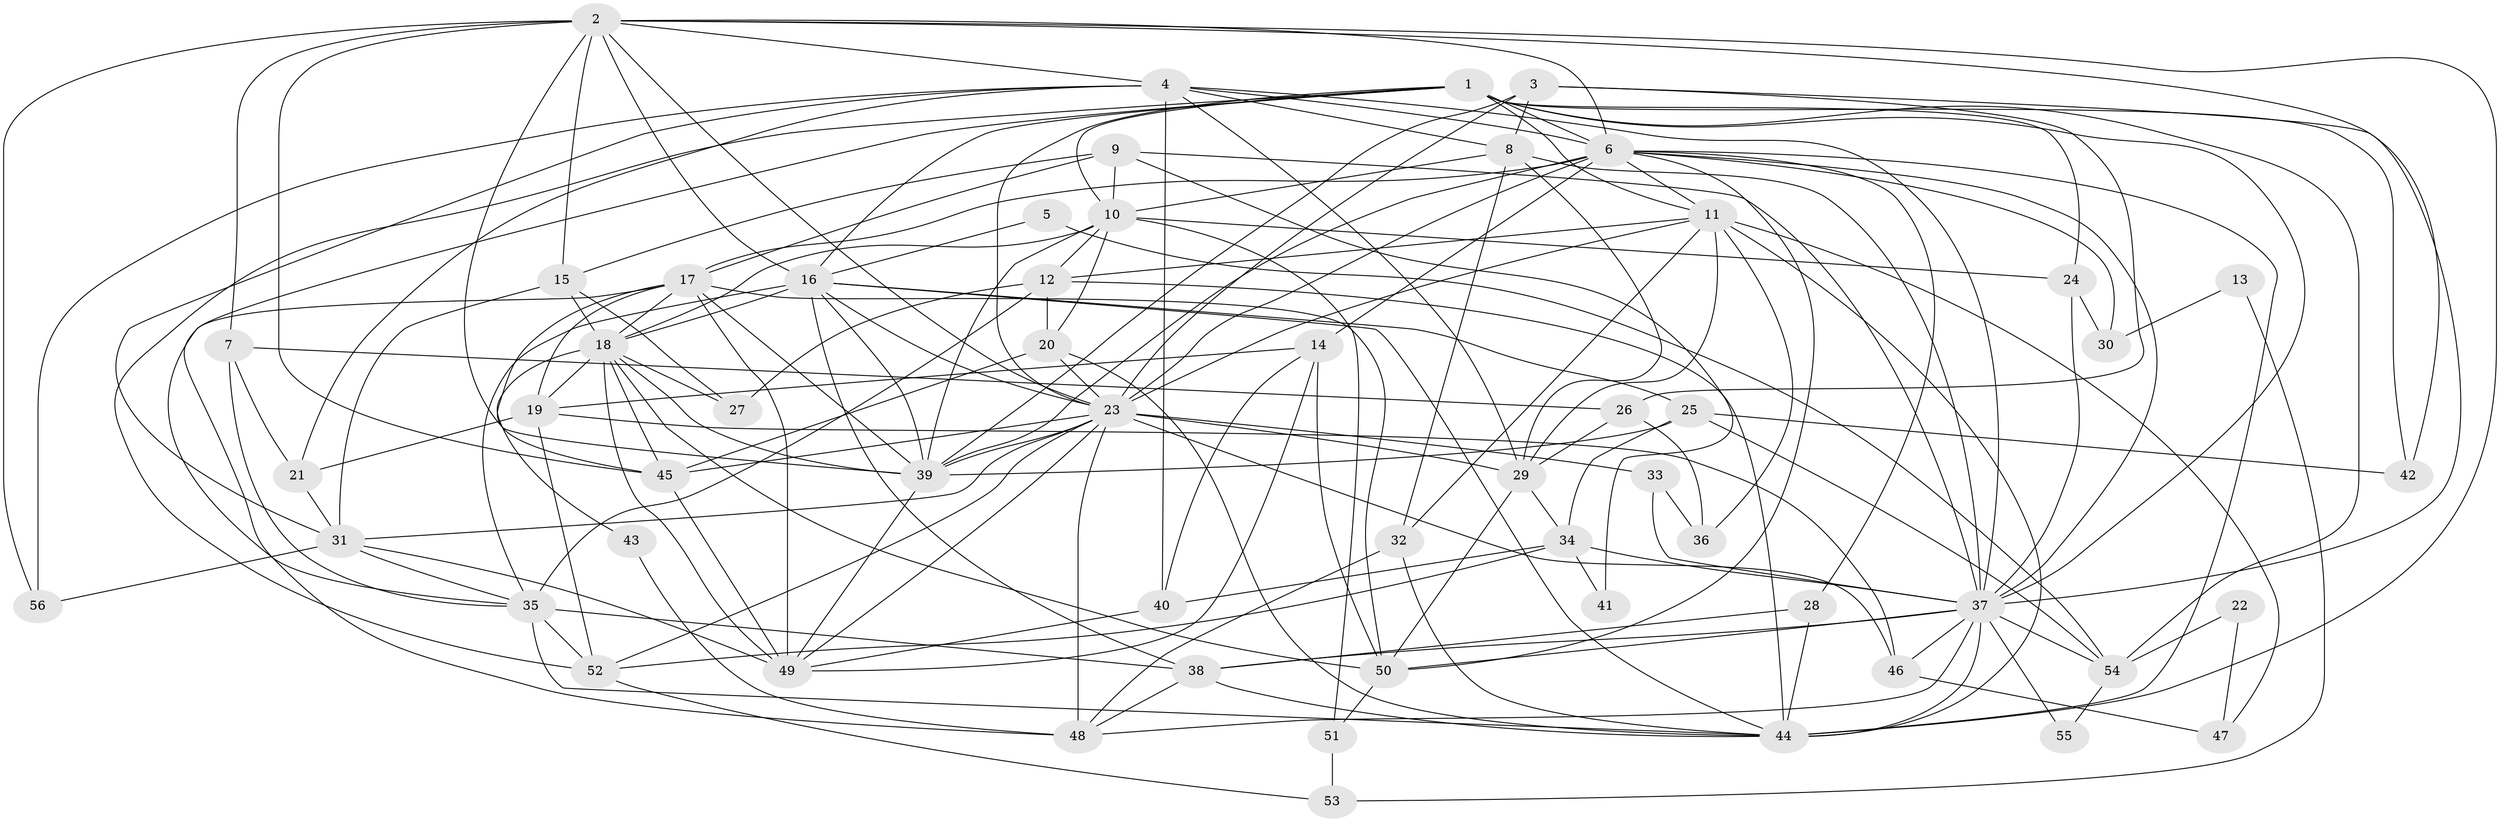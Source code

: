 // original degree distribution, {2: 0.11428571428571428, 5: 0.19285714285714287, 4: 0.24285714285714285, 6: 0.12142857142857143, 3: 0.3, 7: 0.02142857142857143, 8: 0.007142857142857143}
// Generated by graph-tools (version 1.1) at 2025/51/03/04/25 22:51:00]
// undirected, 56 vertices, 168 edges
graph export_dot {
  node [color=gray90,style=filled];
  1;
  2;
  3;
  4;
  5;
  6;
  7;
  8;
  9;
  10;
  11;
  12;
  13;
  14;
  15;
  16;
  17;
  18;
  19;
  20;
  21;
  22;
  23;
  24;
  25;
  26;
  27;
  28;
  29;
  30;
  31;
  32;
  33;
  34;
  35;
  36;
  37;
  38;
  39;
  40;
  41;
  42;
  43;
  44;
  45;
  46;
  47;
  48;
  49;
  50;
  51;
  52;
  53;
  54;
  55;
  56;
  1 -- 6 [weight=2.0];
  1 -- 10 [weight=1.0];
  1 -- 11 [weight=1.0];
  1 -- 16 [weight=1.0];
  1 -- 23 [weight=2.0];
  1 -- 24 [weight=1.0];
  1 -- 35 [weight=1.0];
  1 -- 37 [weight=1.0];
  1 -- 42 [weight=1.0];
  1 -- 52 [weight=1.0];
  1 -- 54 [weight=1.0];
  2 -- 4 [weight=1.0];
  2 -- 6 [weight=2.0];
  2 -- 7 [weight=1.0];
  2 -- 15 [weight=1.0];
  2 -- 16 [weight=3.0];
  2 -- 23 [weight=1.0];
  2 -- 39 [weight=1.0];
  2 -- 42 [weight=1.0];
  2 -- 44 [weight=1.0];
  2 -- 45 [weight=1.0];
  2 -- 56 [weight=1.0];
  3 -- 8 [weight=1.0];
  3 -- 23 [weight=1.0];
  3 -- 26 [weight=1.0];
  3 -- 37 [weight=1.0];
  3 -- 39 [weight=1.0];
  4 -- 6 [weight=1.0];
  4 -- 8 [weight=1.0];
  4 -- 21 [weight=1.0];
  4 -- 29 [weight=1.0];
  4 -- 31 [weight=1.0];
  4 -- 37 [weight=1.0];
  4 -- 40 [weight=1.0];
  4 -- 56 [weight=1.0];
  5 -- 16 [weight=1.0];
  5 -- 54 [weight=1.0];
  6 -- 11 [weight=1.0];
  6 -- 14 [weight=1.0];
  6 -- 17 [weight=1.0];
  6 -- 23 [weight=1.0];
  6 -- 28 [weight=1.0];
  6 -- 30 [weight=2.0];
  6 -- 37 [weight=2.0];
  6 -- 39 [weight=1.0];
  6 -- 44 [weight=1.0];
  6 -- 50 [weight=1.0];
  7 -- 21 [weight=1.0];
  7 -- 26 [weight=1.0];
  7 -- 35 [weight=1.0];
  8 -- 10 [weight=1.0];
  8 -- 29 [weight=1.0];
  8 -- 32 [weight=1.0];
  8 -- 37 [weight=1.0];
  9 -- 10 [weight=1.0];
  9 -- 15 [weight=1.0];
  9 -- 17 [weight=1.0];
  9 -- 37 [weight=1.0];
  9 -- 41 [weight=1.0];
  10 -- 12 [weight=1.0];
  10 -- 18 [weight=1.0];
  10 -- 20 [weight=1.0];
  10 -- 24 [weight=1.0];
  10 -- 39 [weight=1.0];
  10 -- 51 [weight=1.0];
  11 -- 12 [weight=1.0];
  11 -- 23 [weight=1.0];
  11 -- 29 [weight=1.0];
  11 -- 32 [weight=1.0];
  11 -- 36 [weight=1.0];
  11 -- 44 [weight=3.0];
  11 -- 47 [weight=1.0];
  12 -- 20 [weight=1.0];
  12 -- 27 [weight=1.0];
  12 -- 35 [weight=2.0];
  12 -- 44 [weight=1.0];
  13 -- 30 [weight=1.0];
  13 -- 53 [weight=1.0];
  14 -- 19 [weight=2.0];
  14 -- 40 [weight=1.0];
  14 -- 49 [weight=1.0];
  14 -- 50 [weight=1.0];
  15 -- 18 [weight=1.0];
  15 -- 27 [weight=1.0];
  15 -- 31 [weight=1.0];
  16 -- 18 [weight=1.0];
  16 -- 23 [weight=1.0];
  16 -- 25 [weight=1.0];
  16 -- 35 [weight=1.0];
  16 -- 38 [weight=1.0];
  16 -- 39 [weight=1.0];
  16 -- 44 [weight=1.0];
  17 -- 18 [weight=1.0];
  17 -- 19 [weight=1.0];
  17 -- 39 [weight=1.0];
  17 -- 45 [weight=3.0];
  17 -- 48 [weight=1.0];
  17 -- 49 [weight=3.0];
  17 -- 50 [weight=1.0];
  18 -- 19 [weight=1.0];
  18 -- 27 [weight=1.0];
  18 -- 39 [weight=1.0];
  18 -- 43 [weight=1.0];
  18 -- 45 [weight=1.0];
  18 -- 49 [weight=1.0];
  18 -- 50 [weight=1.0];
  19 -- 21 [weight=1.0];
  19 -- 46 [weight=1.0];
  19 -- 52 [weight=1.0];
  20 -- 23 [weight=2.0];
  20 -- 44 [weight=1.0];
  20 -- 45 [weight=1.0];
  21 -- 31 [weight=1.0];
  22 -- 47 [weight=1.0];
  22 -- 54 [weight=1.0];
  23 -- 29 [weight=1.0];
  23 -- 31 [weight=2.0];
  23 -- 33 [weight=1.0];
  23 -- 39 [weight=3.0];
  23 -- 45 [weight=1.0];
  23 -- 46 [weight=1.0];
  23 -- 48 [weight=2.0];
  23 -- 49 [weight=1.0];
  23 -- 52 [weight=1.0];
  24 -- 30 [weight=1.0];
  24 -- 37 [weight=1.0];
  25 -- 34 [weight=2.0];
  25 -- 39 [weight=1.0];
  25 -- 42 [weight=1.0];
  25 -- 54 [weight=1.0];
  26 -- 29 [weight=1.0];
  26 -- 36 [weight=1.0];
  28 -- 38 [weight=1.0];
  28 -- 44 [weight=1.0];
  29 -- 34 [weight=1.0];
  29 -- 50 [weight=1.0];
  31 -- 35 [weight=2.0];
  31 -- 49 [weight=1.0];
  31 -- 56 [weight=1.0];
  32 -- 44 [weight=1.0];
  32 -- 48 [weight=1.0];
  33 -- 36 [weight=1.0];
  33 -- 37 [weight=1.0];
  34 -- 37 [weight=1.0];
  34 -- 40 [weight=1.0];
  34 -- 41 [weight=1.0];
  34 -- 52 [weight=1.0];
  35 -- 38 [weight=1.0];
  35 -- 44 [weight=2.0];
  35 -- 52 [weight=1.0];
  37 -- 38 [weight=2.0];
  37 -- 44 [weight=1.0];
  37 -- 46 [weight=1.0];
  37 -- 48 [weight=1.0];
  37 -- 50 [weight=1.0];
  37 -- 54 [weight=1.0];
  37 -- 55 [weight=1.0];
  38 -- 44 [weight=1.0];
  38 -- 48 [weight=1.0];
  39 -- 49 [weight=1.0];
  40 -- 49 [weight=1.0];
  43 -- 48 [weight=1.0];
  45 -- 49 [weight=1.0];
  46 -- 47 [weight=1.0];
  50 -- 51 [weight=1.0];
  51 -- 53 [weight=1.0];
  52 -- 53 [weight=1.0];
  54 -- 55 [weight=1.0];
}
